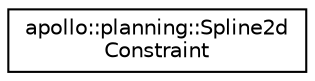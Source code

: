 digraph "Graphical Class Hierarchy"
{
  edge [fontname="Helvetica",fontsize="10",labelfontname="Helvetica",labelfontsize="10"];
  node [fontname="Helvetica",fontsize="10",shape=record];
  rankdir="LR";
  Node1 [label="apollo::planning::Spline2d\lConstraint",height=0.2,width=0.4,color="black", fillcolor="white", style="filled",URL="$classapollo_1_1planning_1_1Spline2dConstraint.html"];
}
